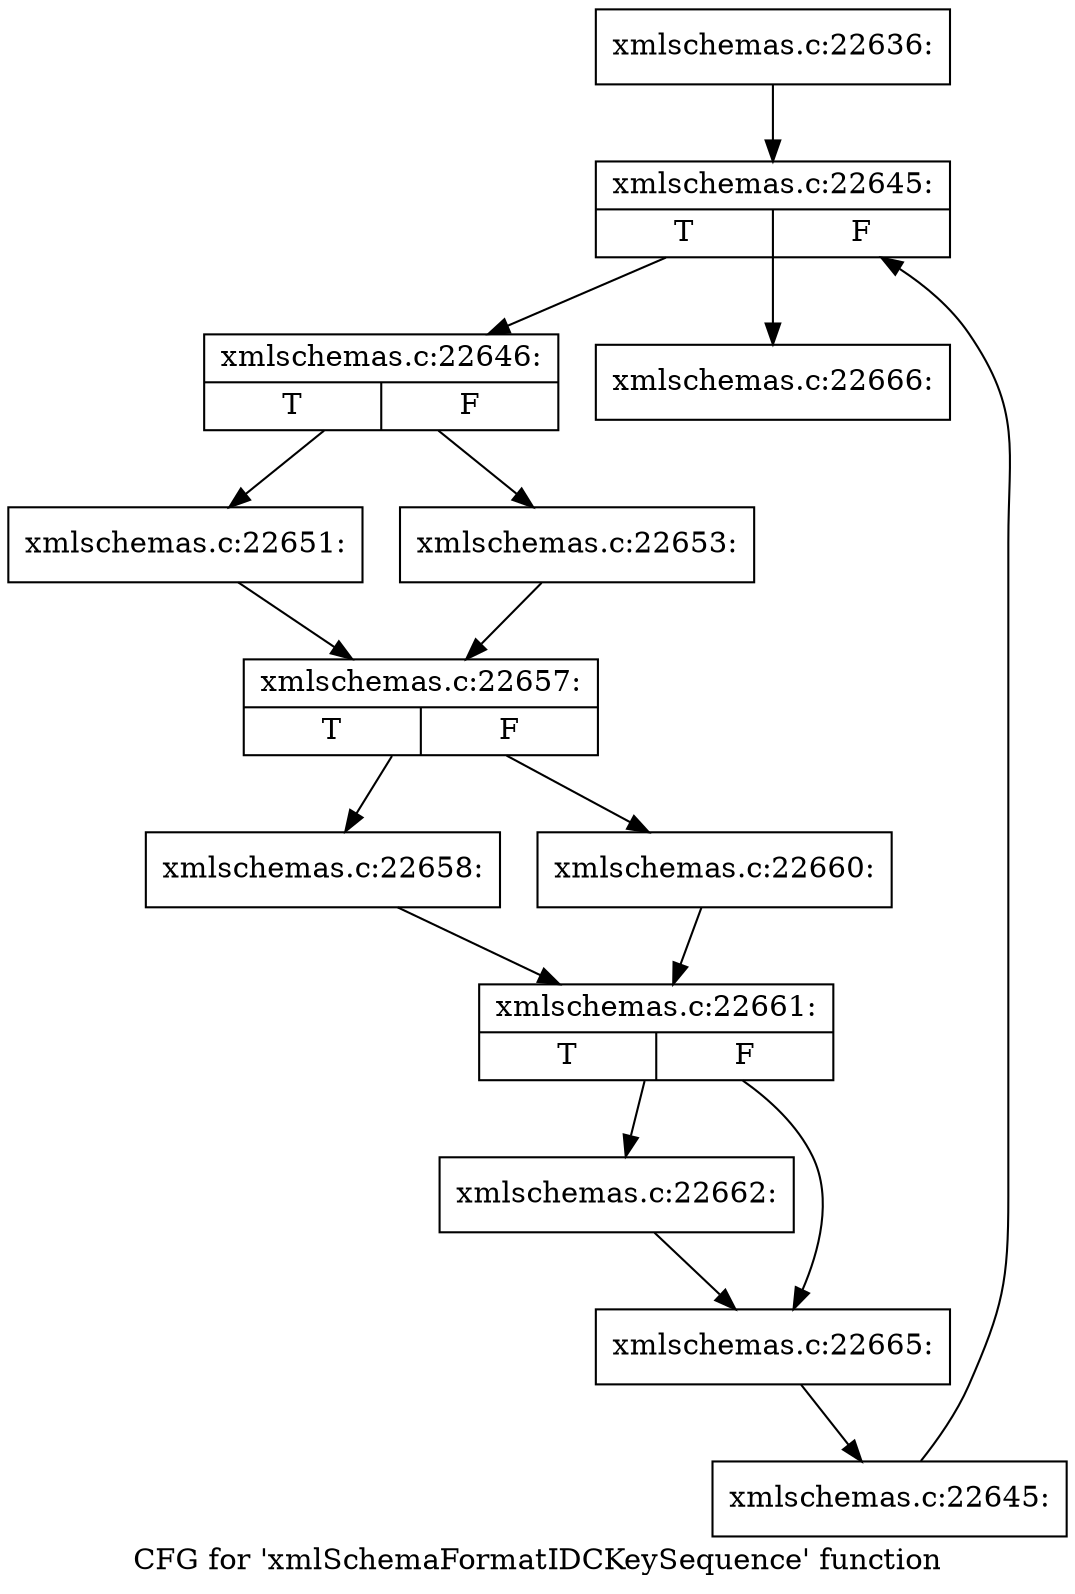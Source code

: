 digraph "CFG for 'xmlSchemaFormatIDCKeySequence' function" {
	label="CFG for 'xmlSchemaFormatIDCKeySequence' function";

	Node0x55d0268588b0 [shape=record,label="{xmlschemas.c:22636:}"];
	Node0x55d0268588b0 -> Node0x55d02685b990;
	Node0x55d02685b990 [shape=record,label="{xmlschemas.c:22645:|{<s0>T|<s1>F}}"];
	Node0x55d02685b990 -> Node0x55d02685bc70;
	Node0x55d02685b990 -> Node0x55d02685b830;
	Node0x55d02685bc70 [shape=record,label="{xmlschemas.c:22646:|{<s0>T|<s1>F}}"];
	Node0x55d02685bc70 -> Node0x55d02685cb40;
	Node0x55d02685bc70 -> Node0x55d02685cbe0;
	Node0x55d02685cb40 [shape=record,label="{xmlschemas.c:22651:}"];
	Node0x55d02685cb40 -> Node0x55d02685cb90;
	Node0x55d02685cbe0 [shape=record,label="{xmlschemas.c:22653:}"];
	Node0x55d02685cbe0 -> Node0x55d02685cb90;
	Node0x55d02685cb90 [shape=record,label="{xmlschemas.c:22657:|{<s0>T|<s1>F}}"];
	Node0x55d02685cb90 -> Node0x55d02685def0;
	Node0x55d02685cb90 -> Node0x55d02685df90;
	Node0x55d02685def0 [shape=record,label="{xmlschemas.c:22658:}"];
	Node0x55d02685def0 -> Node0x55d02685df40;
	Node0x55d02685df90 [shape=record,label="{xmlschemas.c:22660:}"];
	Node0x55d02685df90 -> Node0x55d02685df40;
	Node0x55d02685df40 [shape=record,label="{xmlschemas.c:22661:|{<s0>T|<s1>F}}"];
	Node0x55d02685df40 -> Node0x55d02685ec30;
	Node0x55d02685df40 -> Node0x55d02685ec80;
	Node0x55d02685ec30 [shape=record,label="{xmlschemas.c:22662:}"];
	Node0x55d02685ec30 -> Node0x55d02685ec80;
	Node0x55d02685ec80 [shape=record,label="{xmlschemas.c:22665:}"];
	Node0x55d02685ec80 -> Node0x55d02685bbe0;
	Node0x55d02685bbe0 [shape=record,label="{xmlschemas.c:22645:}"];
	Node0x55d02685bbe0 -> Node0x55d02685b990;
	Node0x55d02685b830 [shape=record,label="{xmlschemas.c:22666:}"];
}
